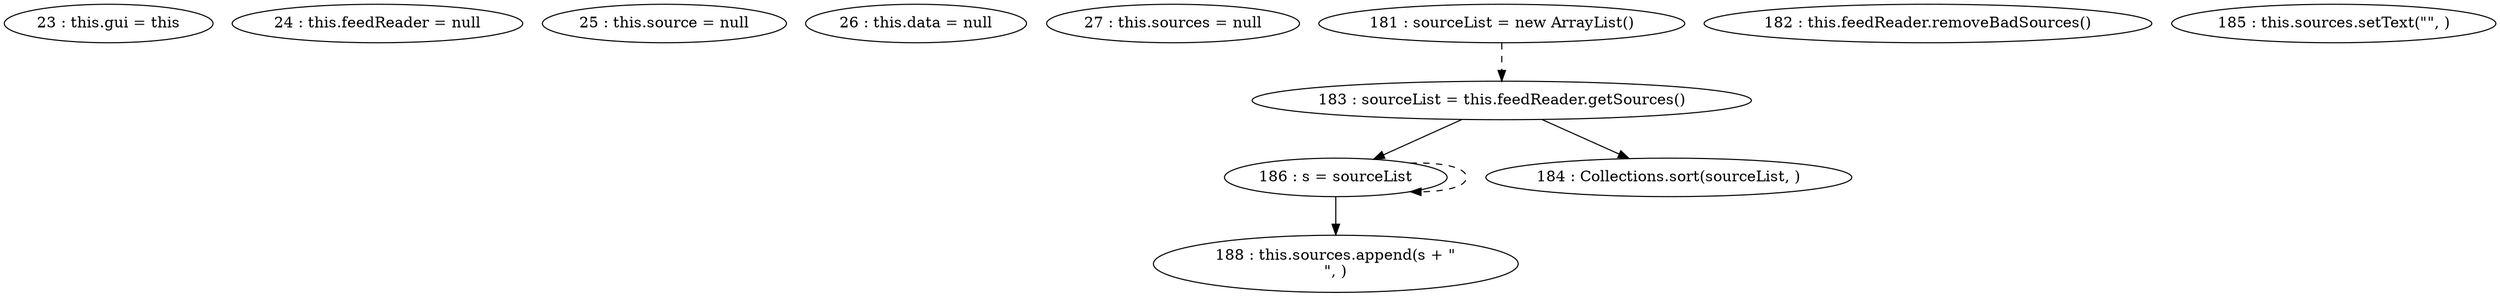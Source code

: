 digraph G {
"23 : this.gui = this"
"24 : this.feedReader = null"
"25 : this.source = null"
"26 : this.data = null"
"27 : this.sources = null"
"181 : sourceList = new ArrayList()"
"181 : sourceList = new ArrayList()" -> "183 : sourceList = this.feedReader.getSources()" [style=dashed]
"182 : this.feedReader.removeBadSources()"
"183 : sourceList = this.feedReader.getSources()"
"183 : sourceList = this.feedReader.getSources()" -> "186 : s = sourceList"
"183 : sourceList = this.feedReader.getSources()" -> "184 : Collections.sort(sourceList, )"
"184 : Collections.sort(sourceList, )"
"185 : this.sources.setText(\"\", )"
"186 : s = sourceList"
"186 : s = sourceList" -> "188 : this.sources.append(s + \"\n\", )"
"186 : s = sourceList" -> "186 : s = sourceList" [style=dashed]
"188 : this.sources.append(s + \"\n\", )"
}